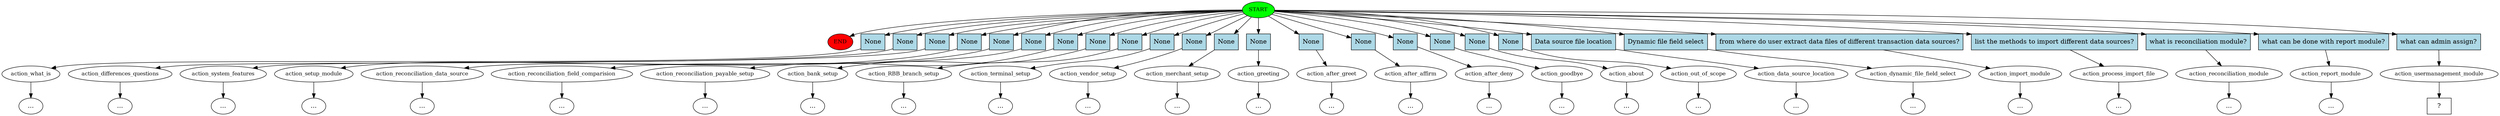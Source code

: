 digraph  {
0 [class="start active", fillcolor=green, fontsize=12, label=START, style=filled];
"-1" [class=end, fillcolor=red, fontsize=12, label=END, style=filled];
1 [class="", fontsize=12, label=action_what_is];
"-3" [class=ellipsis, label="..."];
2 [class="", fontsize=12, label=action_differences_questions];
"-4" [class=ellipsis, label="..."];
3 [class="", fontsize=12, label=action_system_features];
"-5" [class=ellipsis, label="..."];
4 [class="", fontsize=12, label=action_setup_module];
"-6" [class=ellipsis, label="..."];
5 [class="", fontsize=12, label=action_reconciliation_data_source];
"-7" [class=ellipsis, label="..."];
6 [class="", fontsize=12, label=action_reconciliation_field_comparision];
"-8" [class=ellipsis, label="..."];
7 [class="", fontsize=12, label=action_reconciliation_payable_setup];
"-9" [class=ellipsis, label="..."];
8 [class="", fontsize=12, label=action_bank_setup];
"-10" [class=ellipsis, label="..."];
9 [class="", fontsize=12, label=action_RBB_branch_setup];
"-11" [class=ellipsis, label="..."];
10 [class="", fontsize=12, label=action_terminal_setup];
"-12" [class=ellipsis, label="..."];
11 [class="", fontsize=12, label=action_vendor_setup];
"-13" [class=ellipsis, label="..."];
12 [class="", fontsize=12, label=action_merchant_setup];
"-14" [class=ellipsis, label="..."];
13 [class="", fontsize=12, label=action_greeting];
"-15" [class=ellipsis, label="..."];
14 [class="", fontsize=12, label=action_after_greet];
"-16" [class=ellipsis, label="..."];
15 [class="", fontsize=12, label=action_after_affirm];
"-17" [class=ellipsis, label="..."];
16 [class="", fontsize=12, label=action_after_deny];
"-18" [class=ellipsis, label="..."];
17 [class="", fontsize=12, label=action_goodbye];
"-19" [class=ellipsis, label="..."];
18 [class="", fontsize=12, label=action_about];
"-20" [class=ellipsis, label="..."];
19 [class="", fontsize=12, label=action_out_of_scope];
"-21" [class=ellipsis, label="..."];
20 [class="", fontsize=12, label=action_data_source_location];
"-22" [class=ellipsis, label="..."];
21 [class="", fontsize=12, label=action_dynamic_file_field_select];
"-23" [class=ellipsis, label="..."];
22 [class="", fontsize=12, label=action_import_module];
"-24" [class=ellipsis, label="..."];
23 [class="", fontsize=12, label=action_process_import_file];
"-25" [class=ellipsis, label="..."];
24 [class="", fontsize=12, label=action_reconciliation_module];
"-26" [class=ellipsis, label="..."];
25 [class="", fontsize=12, label=action_report_module];
"-27" [class=ellipsis, label="..."];
26 [class=active, fontsize=12, label=action_usermanagement_module];
27 [class="intent dashed active", label="  ?  ", shape=rect];
28 [class=intent, fillcolor=lightblue, label=None, shape=rect, style=filled];
29 [class=intent, fillcolor=lightblue, label=None, shape=rect, style=filled];
30 [class=intent, fillcolor=lightblue, label=None, shape=rect, style=filled];
31 [class=intent, fillcolor=lightblue, label=None, shape=rect, style=filled];
32 [class=intent, fillcolor=lightblue, label=None, shape=rect, style=filled];
33 [class=intent, fillcolor=lightblue, label=None, shape=rect, style=filled];
34 [class=intent, fillcolor=lightblue, label=None, shape=rect, style=filled];
35 [class=intent, fillcolor=lightblue, label=None, shape=rect, style=filled];
36 [class=intent, fillcolor=lightblue, label=None, shape=rect, style=filled];
37 [class=intent, fillcolor=lightblue, label=None, shape=rect, style=filled];
38 [class=intent, fillcolor=lightblue, label=None, shape=rect, style=filled];
39 [class=intent, fillcolor=lightblue, label=None, shape=rect, style=filled];
40 [class=intent, fillcolor=lightblue, label=None, shape=rect, style=filled];
41 [class=intent, fillcolor=lightblue, label=None, shape=rect, style=filled];
42 [class=intent, fillcolor=lightblue, label=None, shape=rect, style=filled];
43 [class=intent, fillcolor=lightblue, label=None, shape=rect, style=filled];
44 [class=intent, fillcolor=lightblue, label=None, shape=rect, style=filled];
45 [class=intent, fillcolor=lightblue, label=None, shape=rect, style=filled];
46 [class=intent, fillcolor=lightblue, label=None, shape=rect, style=filled];
47 [class=intent, fillcolor=lightblue, label="Data source file location", shape=rect, style=filled];
48 [class=intent, fillcolor=lightblue, label="Dynamic file field select", shape=rect, style=filled];
49 [class=intent, fillcolor=lightblue, label="from where do user extract data files of different transaction data sources?", shape=rect, style=filled];
50 [class=intent, fillcolor=lightblue, label="list the methods to import different data sources?", shape=rect, style=filled];
51 [class=intent, fillcolor=lightblue, label="what is reconciliation module?", shape=rect, style=filled];
52 [class=intent, fillcolor=lightblue, label="what can be done with report module?", shape=rect, style=filled];
53 [class="intent active", fillcolor=lightblue, label="what can admin assign?", shape=rect, style=filled];
0 -> "-1"  [class="", key=NONE, label=""];
0 -> 28  [class="", key=0];
0 -> 29  [class="", key=0];
0 -> 30  [class="", key=0];
0 -> 31  [class="", key=0];
0 -> 32  [class="", key=0];
0 -> 33  [class="", key=0];
0 -> 34  [class="", key=0];
0 -> 35  [class="", key=0];
0 -> 36  [class="", key=0];
0 -> 37  [class="", key=0];
0 -> 38  [class="", key=0];
0 -> 39  [class="", key=0];
0 -> 40  [class="", key=0];
0 -> 41  [class="", key=0];
0 -> 42  [class="", key=0];
0 -> 43  [class="", key=0];
0 -> 44  [class="", key=0];
0 -> 45  [class="", key=0];
0 -> 46  [class="", key=0];
0 -> 47  [class="", key=0];
0 -> 48  [class="", key=0];
0 -> 49  [class="", key=0];
0 -> 50  [class="", key=0];
0 -> 51  [class="", key=0];
0 -> 52  [class="", key=0];
0 -> 53  [class=active, key=0];
1 -> "-3"  [class="", key=NONE, label=""];
2 -> "-4"  [class="", key=NONE, label=""];
3 -> "-5"  [class="", key=NONE, label=""];
4 -> "-6"  [class="", key=NONE, label=""];
5 -> "-7"  [class="", key=NONE, label=""];
6 -> "-8"  [class="", key=NONE, label=""];
7 -> "-9"  [class="", key=NONE, label=""];
8 -> "-10"  [class="", key=NONE, label=""];
9 -> "-11"  [class="", key=NONE, label=""];
10 -> "-12"  [class="", key=NONE, label=""];
11 -> "-13"  [class="", key=NONE, label=""];
12 -> "-14"  [class="", key=NONE, label=""];
13 -> "-15"  [class="", key=NONE, label=""];
14 -> "-16"  [class="", key=NONE, label=""];
15 -> "-17"  [class="", key=NONE, label=""];
16 -> "-18"  [class="", key=NONE, label=""];
17 -> "-19"  [class="", key=NONE, label=""];
18 -> "-20"  [class="", key=NONE, label=""];
19 -> "-21"  [class="", key=NONE, label=""];
20 -> "-22"  [class="", key=NONE, label=""];
21 -> "-23"  [class="", key=NONE, label=""];
22 -> "-24"  [class="", key=NONE, label=""];
23 -> "-25"  [class="", key=NONE, label=""];
24 -> "-26"  [class="", key=NONE, label=""];
25 -> "-27"  [class="", key=NONE, label=""];
26 -> 27  [class=active, key=NONE, label=""];
28 -> 1  [class="", key=0];
29 -> 2  [class="", key=0];
30 -> 3  [class="", key=0];
31 -> 4  [class="", key=0];
32 -> 5  [class="", key=0];
33 -> 6  [class="", key=0];
34 -> 7  [class="", key=0];
35 -> 8  [class="", key=0];
36 -> 9  [class="", key=0];
37 -> 10  [class="", key=0];
38 -> 11  [class="", key=0];
39 -> 12  [class="", key=0];
40 -> 13  [class="", key=0];
41 -> 14  [class="", key=0];
42 -> 15  [class="", key=0];
43 -> 16  [class="", key=0];
44 -> 17  [class="", key=0];
45 -> 18  [class="", key=0];
46 -> 19  [class="", key=0];
47 -> 20  [class="", key=0];
48 -> 21  [class="", key=0];
49 -> 22  [class="", key=0];
50 -> 23  [class="", key=0];
51 -> 24  [class="", key=0];
52 -> 25  [class="", key=0];
53 -> 26  [class=active, key=0];
}

